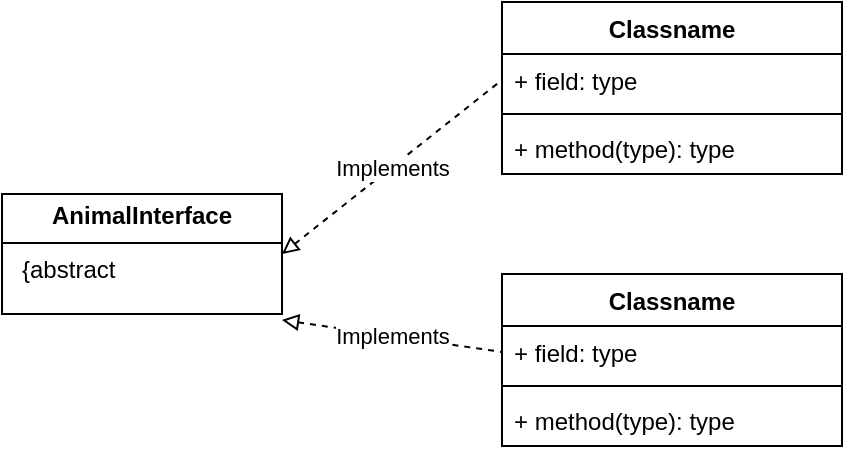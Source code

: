 <mxfile version="24.4.10" type="github">
  <diagram name="Page-1" id="xaKa6i-HVmciOYq-3d9t">
    <mxGraphModel dx="954" dy="606" grid="1" gridSize="10" guides="1" tooltips="1" connect="1" arrows="1" fold="1" page="1" pageScale="1" pageWidth="827" pageHeight="1169" math="0" shadow="0">
      <root>
        <mxCell id="0" />
        <mxCell id="1" parent="0" />
        <mxCell id="0NLA61kMytExoLFSTMC4-5" value="Classname" style="swimlane;fontStyle=1;align=center;verticalAlign=top;childLayout=stackLayout;horizontal=1;startSize=26;horizontalStack=0;resizeParent=1;resizeParentMax=0;resizeLast=0;collapsible=1;marginBottom=0;whiteSpace=wrap;html=1;" vertex="1" parent="1">
          <mxGeometry x="420" y="104" width="170" height="86" as="geometry" />
        </mxCell>
        <mxCell id="0NLA61kMytExoLFSTMC4-6" value="+ field: type" style="text;strokeColor=none;fillColor=none;align=left;verticalAlign=top;spacingLeft=4;spacingRight=4;overflow=hidden;rotatable=0;points=[[0,0.5],[1,0.5]];portConstraint=eastwest;whiteSpace=wrap;html=1;" vertex="1" parent="0NLA61kMytExoLFSTMC4-5">
          <mxGeometry y="26" width="170" height="26" as="geometry" />
        </mxCell>
        <mxCell id="0NLA61kMytExoLFSTMC4-7" value="" style="line;strokeWidth=1;fillColor=none;align=left;verticalAlign=middle;spacingTop=-1;spacingLeft=3;spacingRight=3;rotatable=0;labelPosition=right;points=[];portConstraint=eastwest;strokeColor=inherit;" vertex="1" parent="0NLA61kMytExoLFSTMC4-5">
          <mxGeometry y="52" width="170" height="8" as="geometry" />
        </mxCell>
        <mxCell id="0NLA61kMytExoLFSTMC4-8" value="+ method(type): type" style="text;strokeColor=none;fillColor=none;align=left;verticalAlign=top;spacingLeft=4;spacingRight=4;overflow=hidden;rotatable=0;points=[[0,0.5],[1,0.5]];portConstraint=eastwest;whiteSpace=wrap;html=1;" vertex="1" parent="0NLA61kMytExoLFSTMC4-5">
          <mxGeometry y="60" width="170" height="26" as="geometry" />
        </mxCell>
        <mxCell id="0NLA61kMytExoLFSTMC4-9" value="Classname" style="swimlane;fontStyle=1;align=center;verticalAlign=top;childLayout=stackLayout;horizontal=1;startSize=26;horizontalStack=0;resizeParent=1;resizeParentMax=0;resizeLast=0;collapsible=1;marginBottom=0;whiteSpace=wrap;html=1;" vertex="1" parent="1">
          <mxGeometry x="420" y="240" width="170" height="86" as="geometry" />
        </mxCell>
        <mxCell id="0NLA61kMytExoLFSTMC4-10" value="+ field: type" style="text;strokeColor=none;fillColor=none;align=left;verticalAlign=top;spacingLeft=4;spacingRight=4;overflow=hidden;rotatable=0;points=[[0,0.5],[1,0.5]];portConstraint=eastwest;whiteSpace=wrap;html=1;" vertex="1" parent="0NLA61kMytExoLFSTMC4-9">
          <mxGeometry y="26" width="170" height="26" as="geometry" />
        </mxCell>
        <mxCell id="0NLA61kMytExoLFSTMC4-11" value="" style="line;strokeWidth=1;fillColor=none;align=left;verticalAlign=middle;spacingTop=-1;spacingLeft=3;spacingRight=3;rotatable=0;labelPosition=right;points=[];portConstraint=eastwest;strokeColor=inherit;" vertex="1" parent="0NLA61kMytExoLFSTMC4-9">
          <mxGeometry y="52" width="170" height="8" as="geometry" />
        </mxCell>
        <mxCell id="0NLA61kMytExoLFSTMC4-12" value="+ method(type): type" style="text;strokeColor=none;fillColor=none;align=left;verticalAlign=top;spacingLeft=4;spacingRight=4;overflow=hidden;rotatable=0;points=[[0,0.5],[1,0.5]];portConstraint=eastwest;whiteSpace=wrap;html=1;" vertex="1" parent="0NLA61kMytExoLFSTMC4-9">
          <mxGeometry y="60" width="170" height="26" as="geometry" />
        </mxCell>
        <mxCell id="0NLA61kMytExoLFSTMC4-13" value="Implements" style="endArrow=none;html=1;rounded=0;dashed=1;startArrow=block;startFill=0;entryX=0;entryY=0.5;entryDx=0;entryDy=0;" edge="1" parent="1" target="0NLA61kMytExoLFSTMC4-6">
          <mxGeometry relative="1" as="geometry">
            <mxPoint x="310" y="230" as="sourcePoint" />
            <mxPoint x="470" y="232.5" as="targetPoint" />
          </mxGeometry>
        </mxCell>
        <mxCell id="0NLA61kMytExoLFSTMC4-14" value="Implements" style="endArrow=none;html=1;rounded=0;dashed=1;startArrow=block;startFill=0;entryX=0;entryY=0.5;entryDx=0;entryDy=0;exitX=1;exitY=0.5;exitDx=0;exitDy=0;" edge="1" parent="1" target="0NLA61kMytExoLFSTMC4-10">
          <mxGeometry relative="1" as="geometry">
            <mxPoint x="310" y="263" as="sourcePoint" />
            <mxPoint x="430" y="153" as="targetPoint" />
          </mxGeometry>
        </mxCell>
        <mxCell id="0NLA61kMytExoLFSTMC4-15" value="&lt;p style=&quot;margin:0px;margin-top:4px;text-align:center;&quot;&gt;&lt;b&gt;AnimalInterface&lt;/b&gt;&lt;/p&gt;&lt;hr size=&quot;1&quot; style=&quot;border-style:solid;&quot;&gt;&lt;div style=&quot;height:2px;&quot;&gt;&amp;nbsp; &amp;nbsp;{abstract&lt;/div&gt;" style="verticalAlign=top;align=left;overflow=fill;html=1;whiteSpace=wrap;" vertex="1" parent="1">
          <mxGeometry x="170" y="200" width="140" height="60" as="geometry" />
        </mxCell>
      </root>
    </mxGraphModel>
  </diagram>
</mxfile>
